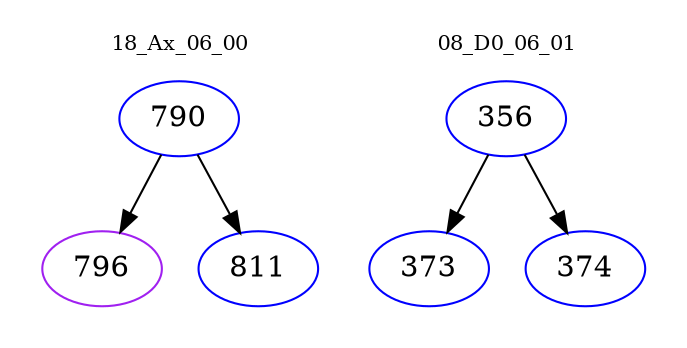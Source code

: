 digraph{
subgraph cluster_0 {
color = white
label = "18_Ax_06_00";
fontsize=10;
T0_790 [label="790", color="blue"]
T0_790 -> T0_796 [color="black"]
T0_796 [label="796", color="purple"]
T0_790 -> T0_811 [color="black"]
T0_811 [label="811", color="blue"]
}
subgraph cluster_1 {
color = white
label = "08_D0_06_01";
fontsize=10;
T1_356 [label="356", color="blue"]
T1_356 -> T1_373 [color="black"]
T1_373 [label="373", color="blue"]
T1_356 -> T1_374 [color="black"]
T1_374 [label="374", color="blue"]
}
}
